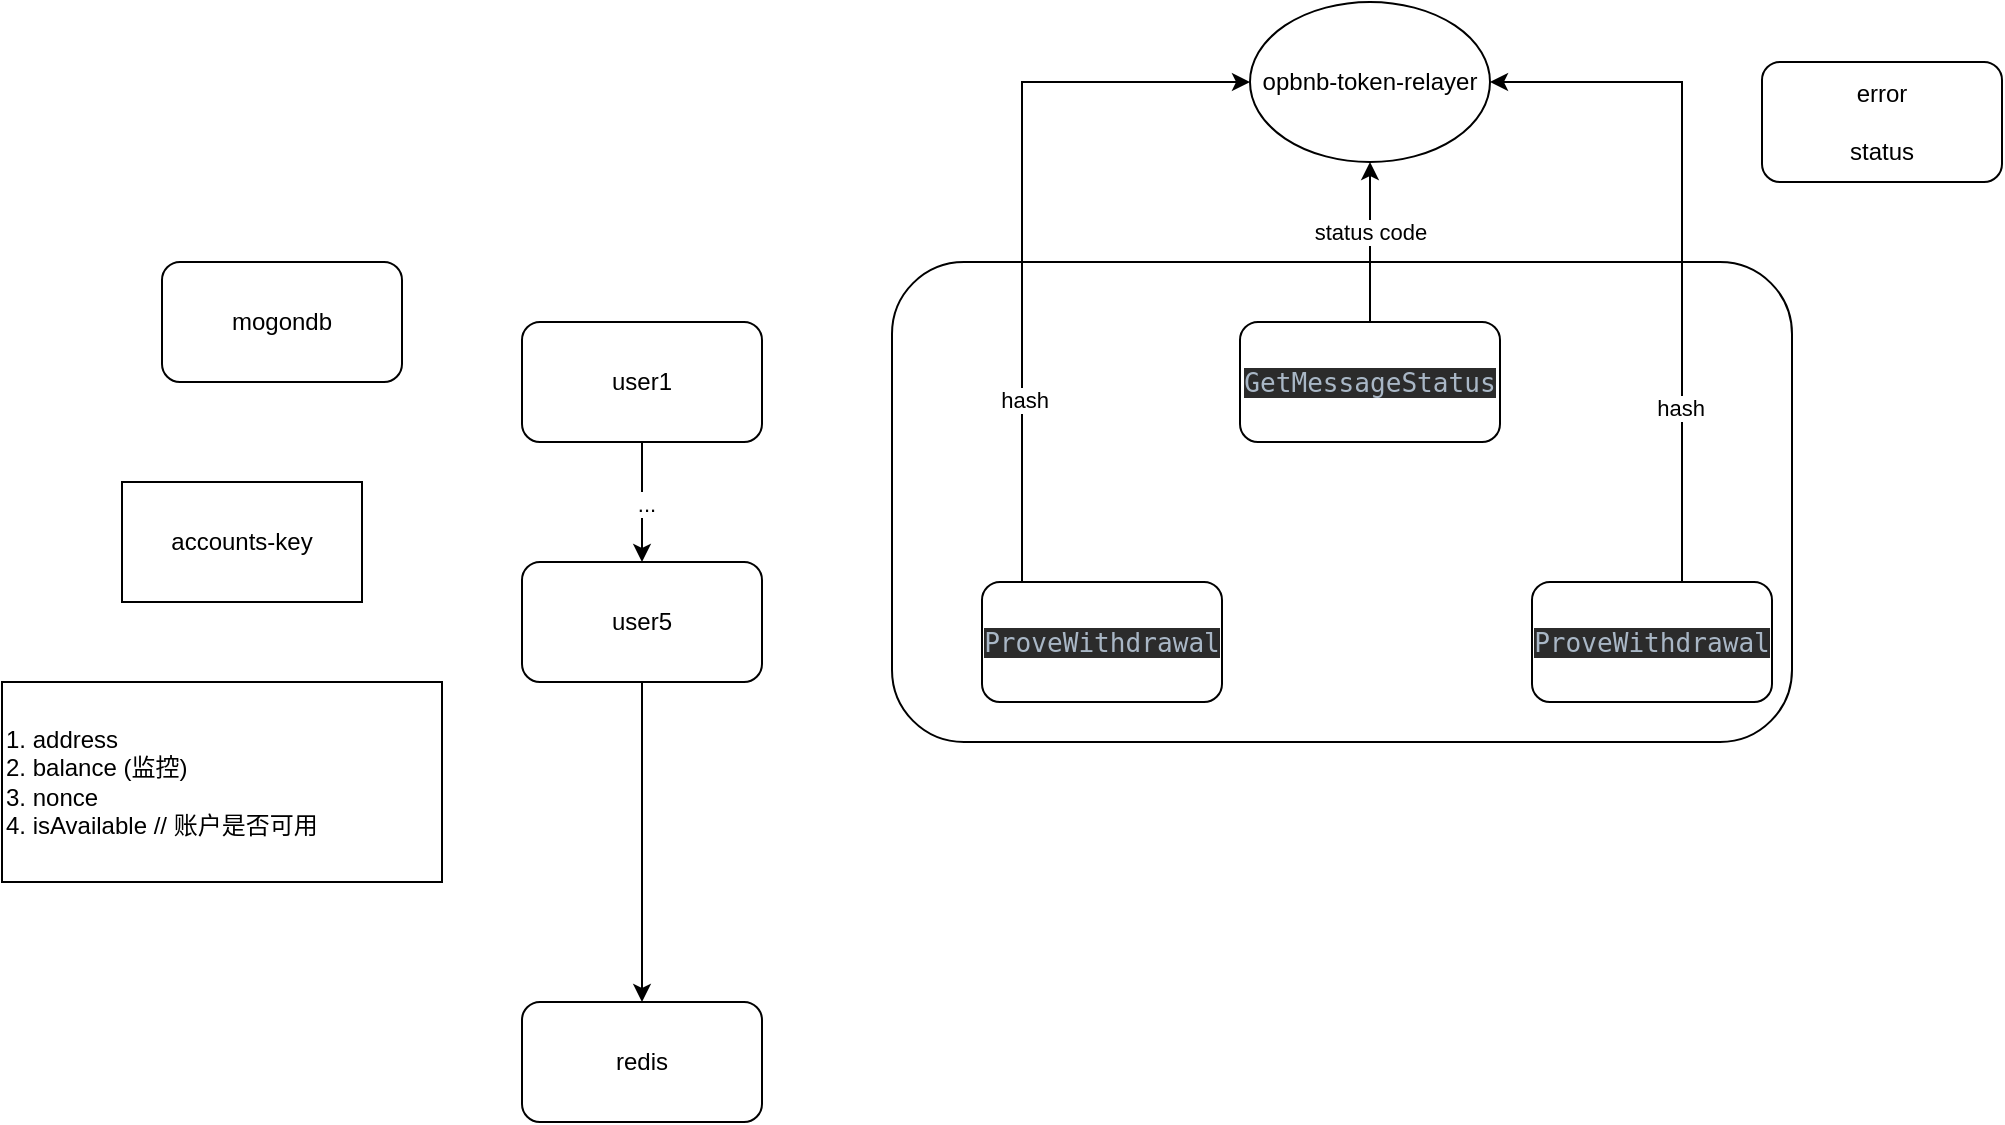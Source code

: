<mxfile version="21.6.6" type="github">
  <diagram name="第 1 页" id="s0vs81A-JT6h5D-vbAxt">
    <mxGraphModel dx="2119" dy="805" grid="1" gridSize="10" guides="1" tooltips="1" connect="1" arrows="1" fold="1" page="1" pageScale="1" pageWidth="827" pageHeight="1169" math="0" shadow="0">
      <root>
        <mxCell id="0" />
        <mxCell id="1" parent="0" />
        <mxCell id="ppdYPIxej8ajV8jFbWGr-1" value="" style="rounded=1;whiteSpace=wrap;html=1;" vertex="1" parent="1">
          <mxGeometry x="175" y="150" width="450" height="240" as="geometry" />
        </mxCell>
        <mxCell id="ppdYPIxej8ajV8jFbWGr-18" style="edgeStyle=orthogonalEdgeStyle;rounded=0;orthogonalLoop=1;jettySize=auto;html=1;entryX=0;entryY=0.5;entryDx=0;entryDy=0;" edge="1" parent="1" source="ppdYPIxej8ajV8jFbWGr-2" target="ppdYPIxej8ajV8jFbWGr-4">
          <mxGeometry relative="1" as="geometry">
            <Array as="points">
              <mxPoint x="240" y="60" />
            </Array>
          </mxGeometry>
        </mxCell>
        <mxCell id="ppdYPIxej8ajV8jFbWGr-21" value="hash" style="edgeLabel;html=1;align=center;verticalAlign=middle;resizable=0;points=[];" vertex="1" connectable="0" parent="ppdYPIxej8ajV8jFbWGr-18">
          <mxGeometry x="-0.497" y="-1" relative="1" as="geometry">
            <mxPoint as="offset" />
          </mxGeometry>
        </mxCell>
        <mxCell id="ppdYPIxej8ajV8jFbWGr-2" value="&lt;div style=&quot;background-color: rgb(43, 43, 43); color: rgb(169, 183, 198); font-family: &amp;quot;JetBrains Mono&amp;quot;, monospace; font-size: 9.8pt;&quot;&gt;ProveWithdrawal&lt;/div&gt;" style="rounded=1;whiteSpace=wrap;html=1;" vertex="1" parent="1">
          <mxGeometry x="220" y="310" width="120" height="60" as="geometry" />
        </mxCell>
        <mxCell id="ppdYPIxej8ajV8jFbWGr-19" style="edgeStyle=orthogonalEdgeStyle;rounded=0;orthogonalLoop=1;jettySize=auto;html=1;entryX=1;entryY=0.5;entryDx=0;entryDy=0;" edge="1" parent="1" source="ppdYPIxej8ajV8jFbWGr-3" target="ppdYPIxej8ajV8jFbWGr-4">
          <mxGeometry relative="1" as="geometry">
            <Array as="points">
              <mxPoint x="570" y="60" />
            </Array>
          </mxGeometry>
        </mxCell>
        <mxCell id="ppdYPIxej8ajV8jFbWGr-20" value="hash" style="edgeLabel;html=1;align=center;verticalAlign=middle;resizable=0;points=[];" vertex="1" connectable="0" parent="ppdYPIxej8ajV8jFbWGr-19">
          <mxGeometry x="-0.498" y="1" relative="1" as="geometry">
            <mxPoint as="offset" />
          </mxGeometry>
        </mxCell>
        <mxCell id="ppdYPIxej8ajV8jFbWGr-3" value="&lt;div style=&quot;background-color: rgb(43, 43, 43); color: rgb(169, 183, 198); font-family: &amp;quot;JetBrains Mono&amp;quot;, monospace; font-size: 9.8pt;&quot;&gt;ProveWithdrawal&lt;/div&gt;" style="rounded=1;whiteSpace=wrap;html=1;" vertex="1" parent="1">
          <mxGeometry x="495" y="310" width="120" height="60" as="geometry" />
        </mxCell>
        <mxCell id="ppdYPIxej8ajV8jFbWGr-4" value="opbnb-token-relayer" style="ellipse;whiteSpace=wrap;html=1;" vertex="1" parent="1">
          <mxGeometry x="354" y="20" width="120" height="80" as="geometry" />
        </mxCell>
        <mxCell id="ppdYPIxej8ajV8jFbWGr-16" style="edgeStyle=orthogonalEdgeStyle;rounded=0;orthogonalLoop=1;jettySize=auto;html=1;entryX=0.5;entryY=1;entryDx=0;entryDy=0;" edge="1" parent="1" source="ppdYPIxej8ajV8jFbWGr-6" target="ppdYPIxej8ajV8jFbWGr-4">
          <mxGeometry relative="1" as="geometry" />
        </mxCell>
        <mxCell id="ppdYPIxej8ajV8jFbWGr-17" value="status code" style="edgeLabel;html=1;align=center;verticalAlign=middle;resizable=0;points=[];" vertex="1" connectable="0" parent="ppdYPIxej8ajV8jFbWGr-16">
          <mxGeometry x="0.125" relative="1" as="geometry">
            <mxPoint as="offset" />
          </mxGeometry>
        </mxCell>
        <mxCell id="ppdYPIxej8ajV8jFbWGr-6" value="&lt;div style=&quot;background-color: rgb(43, 43, 43); color: rgb(169, 183, 198); font-family: &amp;quot;JetBrains Mono&amp;quot;, monospace; font-size: 9.8pt;&quot;&gt;GetMessageStatus&lt;/div&gt;" style="rounded=1;whiteSpace=wrap;html=1;" vertex="1" parent="1">
          <mxGeometry x="349" y="180" width="130" height="60" as="geometry" />
        </mxCell>
        <mxCell id="ppdYPIxej8ajV8jFbWGr-10" style="edgeStyle=orthogonalEdgeStyle;rounded=0;orthogonalLoop=1;jettySize=auto;html=1;" edge="1" parent="1" source="ppdYPIxej8ajV8jFbWGr-7" target="ppdYPIxej8ajV8jFbWGr-9">
          <mxGeometry relative="1" as="geometry" />
        </mxCell>
        <mxCell id="ppdYPIxej8ajV8jFbWGr-11" value="..." style="edgeLabel;html=1;align=center;verticalAlign=middle;resizable=0;points=[];" vertex="1" connectable="0" parent="ppdYPIxej8ajV8jFbWGr-10">
          <mxGeometry x="0.033" y="2" relative="1" as="geometry">
            <mxPoint as="offset" />
          </mxGeometry>
        </mxCell>
        <mxCell id="ppdYPIxej8ajV8jFbWGr-7" value="user1" style="rounded=1;whiteSpace=wrap;html=1;" vertex="1" parent="1">
          <mxGeometry x="-10" y="180" width="120" height="60" as="geometry" />
        </mxCell>
        <mxCell id="ppdYPIxej8ajV8jFbWGr-23" style="edgeStyle=orthogonalEdgeStyle;rounded=0;orthogonalLoop=1;jettySize=auto;html=1;" edge="1" parent="1" source="ppdYPIxej8ajV8jFbWGr-9">
          <mxGeometry relative="1" as="geometry">
            <mxPoint x="50" y="520" as="targetPoint" />
          </mxGeometry>
        </mxCell>
        <mxCell id="ppdYPIxej8ajV8jFbWGr-9" value="user5" style="rounded=1;whiteSpace=wrap;html=1;" vertex="1" parent="1">
          <mxGeometry x="-10" y="300" width="120" height="60" as="geometry" />
        </mxCell>
        <mxCell id="ppdYPIxej8ajV8jFbWGr-13" value="mogondb" style="rounded=1;whiteSpace=wrap;html=1;" vertex="1" parent="1">
          <mxGeometry x="-190" y="150" width="120" height="60" as="geometry" />
        </mxCell>
        <mxCell id="ppdYPIxej8ajV8jFbWGr-14" value="accounts-key" style="whiteSpace=wrap;html=1;" vertex="1" parent="1">
          <mxGeometry x="-210" y="260" width="120" height="60" as="geometry" />
        </mxCell>
        <mxCell id="ppdYPIxej8ajV8jFbWGr-15" value="1. address&amp;nbsp;&lt;br&gt;2. balance (监控)&lt;br&gt;3. nonce&lt;br&gt;4. isAvailable // 账户是否可用" style="whiteSpace=wrap;html=1;align=left;" vertex="1" parent="1">
          <mxGeometry x="-270" y="360" width="220" height="100" as="geometry" />
        </mxCell>
        <mxCell id="ppdYPIxej8ajV8jFbWGr-22" value="error&lt;br&gt;&lt;br&gt;status&lt;br&gt;" style="rounded=1;whiteSpace=wrap;html=1;" vertex="1" parent="1">
          <mxGeometry x="610" y="50" width="120" height="60" as="geometry" />
        </mxCell>
        <mxCell id="ppdYPIxej8ajV8jFbWGr-24" value="redis" style="rounded=1;whiteSpace=wrap;html=1;" vertex="1" parent="1">
          <mxGeometry x="-10" y="520" width="120" height="60" as="geometry" />
        </mxCell>
      </root>
    </mxGraphModel>
  </diagram>
</mxfile>

